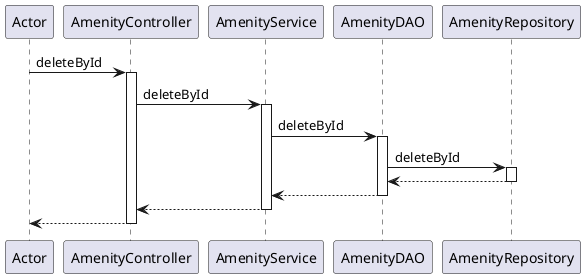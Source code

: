 @startuml
participant Actor
Actor -> AmenityController : deleteById
activate AmenityController

AmenityController -> AmenityService : deleteById
activate AmenityService

AmenityService -> AmenityDAO : deleteById
activate AmenityDAO


AmenityDAO -> AmenityRepository: deleteById
activate AmenityRepository

AmenityRepository--> AmenityDAO 
deactivate AmenityRepository

AmenityDAO --> AmenityService
deactivate AmenityDAO

AmenityService --> AmenityController
deactivate AmenityService

return
@enduml